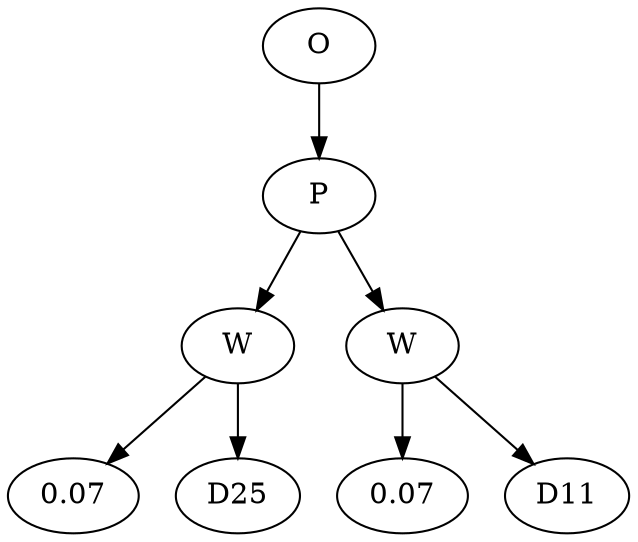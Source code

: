 // Tree
digraph {
	1078551 [label=O]
	1078552 [label=P]
	1078551 -> 1078552
	1078553 [label=W]
	1078552 -> 1078553
	1078554 [label=0.07]
	1078553 -> 1078554
	1078555 [label=D25]
	1078553 -> 1078555
	1078556 [label=W]
	1078552 -> 1078556
	1078557 [label=0.07]
	1078556 -> 1078557
	1078558 [label=D11]
	1078556 -> 1078558
}
